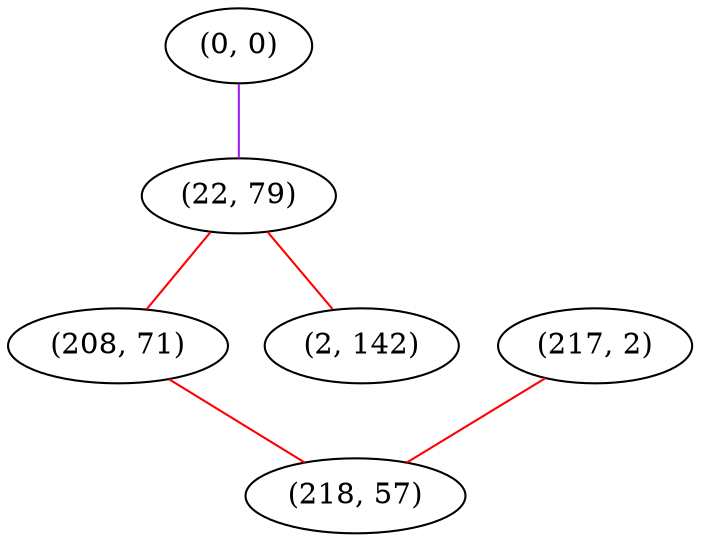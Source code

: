 graph "" {
"(0, 0)";
"(22, 79)";
"(208, 71)";
"(217, 2)";
"(2, 142)";
"(218, 57)";
"(0, 0)" -- "(22, 79)"  [color=purple, key=0, weight=4];
"(22, 79)" -- "(2, 142)"  [color=red, key=0, weight=1];
"(22, 79)" -- "(208, 71)"  [color=red, key=0, weight=1];
"(208, 71)" -- "(218, 57)"  [color=red, key=0, weight=1];
"(217, 2)" -- "(218, 57)"  [color=red, key=0, weight=1];
}
